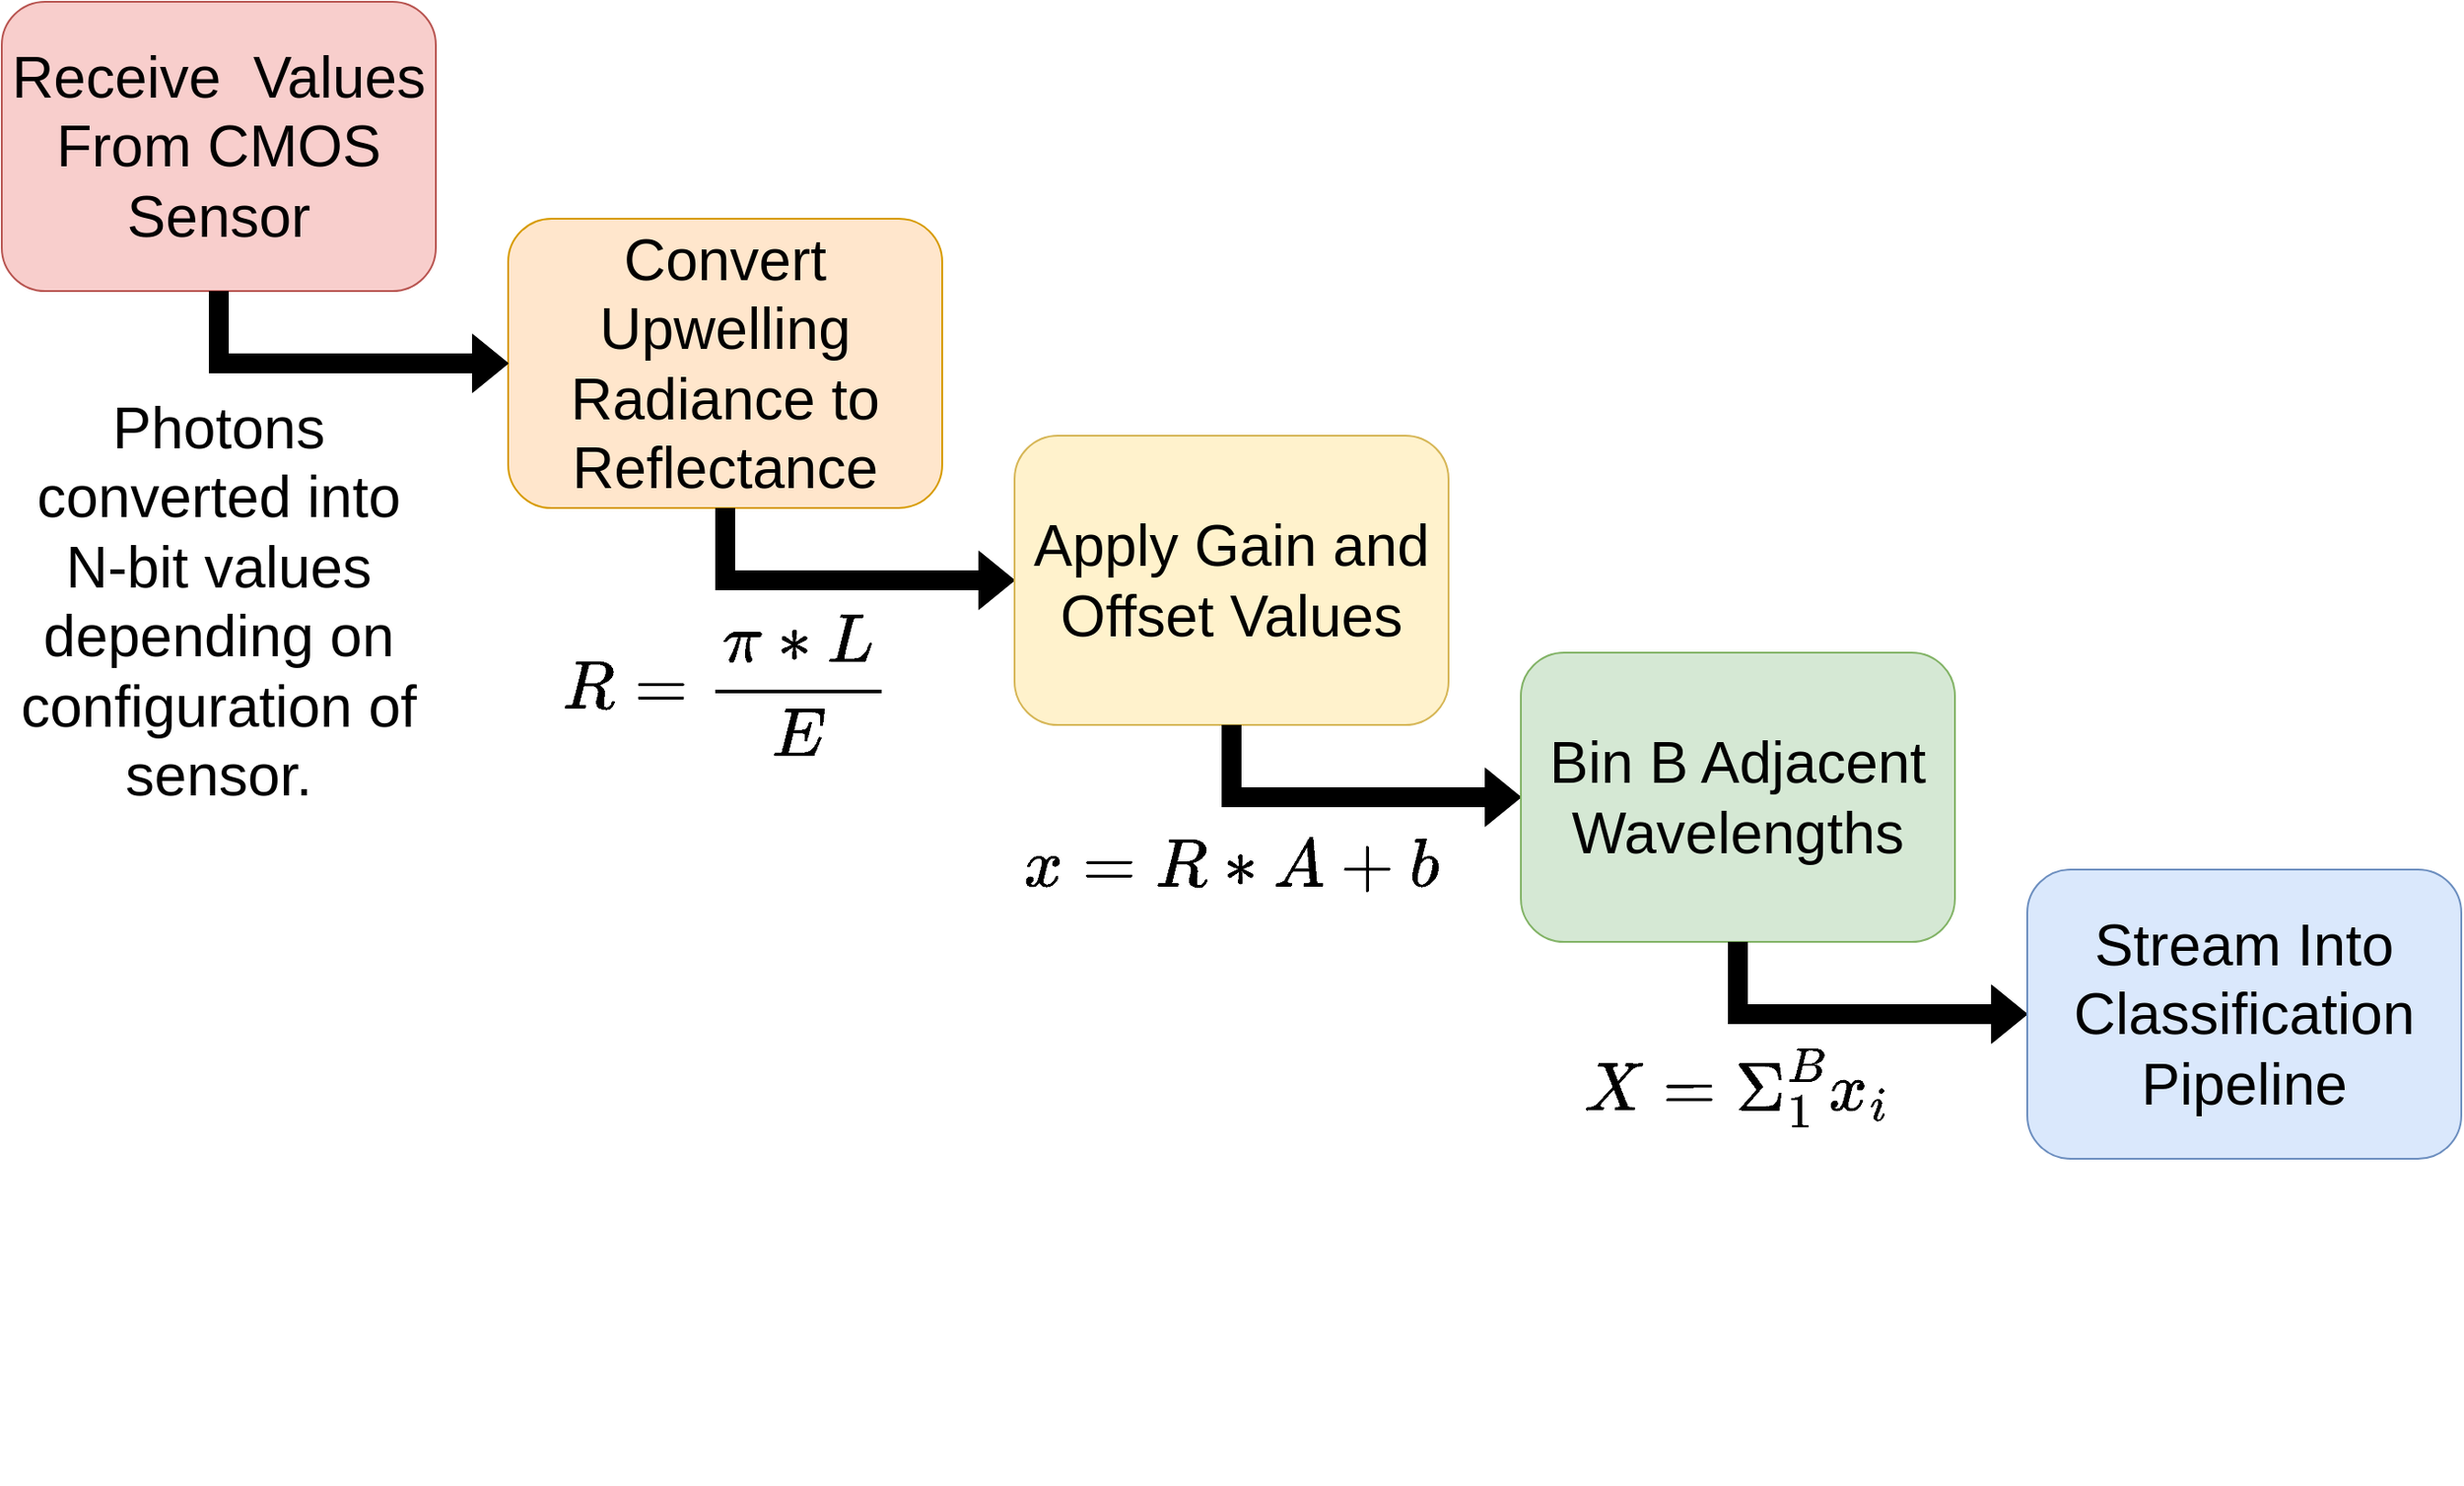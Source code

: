 <mxfile version="28.1.1">
  <diagram name="Page-1" id="-AFErXNe9J7OdYunWK4x">
    <mxGraphModel dx="3281" dy="2628" grid="1" gridSize="10" guides="1" tooltips="1" connect="1" arrows="1" fold="1" page="1" pageScale="1" pageWidth="850" pageHeight="1100" math="1" shadow="0">
      <root>
        <mxCell id="0" />
        <mxCell id="1" parent="0" />
        <mxCell id="zj0fFl8EOxYbujoj9vtz-1" value="Convert Upwelling Radiance to Reflectance" style="rounded=1;whiteSpace=wrap;html=1;fillColor=#ffe6cc;strokeColor=#d79b00;fontSize=32;" parent="1" vertex="1">
          <mxGeometry x="160" y="-40" width="240" height="160" as="geometry" />
        </mxCell>
        <mxCell id="zj0fFl8EOxYbujoj9vtz-10" value="" style="shape=flexArrow;endArrow=classic;html=1;rounded=0;fillColor=#000000;entryX=0;entryY=0.5;entryDx=0;entryDy=0;exitX=0.5;exitY=1;exitDx=0;exitDy=0;" parent="1" target="zj0fFl8EOxYbujoj9vtz-21" edge="1" source="zj0fFl8EOxYbujoj9vtz-1">
          <mxGeometry width="50" height="50" relative="1" as="geometry">
            <mxPoint x="240" y="200" as="sourcePoint" />
            <mxPoint x="440" y="320.0" as="targetPoint" />
            <Array as="points">
              <mxPoint x="280" y="160" />
            </Array>
          </mxGeometry>
        </mxCell>
        <mxCell id="zj0fFl8EOxYbujoj9vtz-21" value="Apply Gain and Offset Values" style="rounded=1;whiteSpace=wrap;html=1;fillColor=#fff2cc;strokeColor=#d6b656;fontSize=32;" parent="1" vertex="1">
          <mxGeometry x="440" y="80" width="240" height="160" as="geometry" />
        </mxCell>
        <mxCell id="zj0fFl8EOxYbujoj9vtz-22" value="" style="shape=flexArrow;endArrow=classic;html=1;rounded=0;fillColor=#000000;entryX=0;entryY=0.5;entryDx=0;entryDy=0;exitX=0.5;exitY=1;exitDx=0;exitDy=0;" parent="1" target="zj0fFl8EOxYbujoj9vtz-24" edge="1" source="zj0fFl8EOxYbujoj9vtz-21">
          <mxGeometry width="50" height="50" relative="1" as="geometry">
            <mxPoint x="560" y="400" as="sourcePoint" />
            <mxPoint x="610" y="520" as="targetPoint" />
            <Array as="points">
              <mxPoint x="560" y="280" />
            </Array>
          </mxGeometry>
        </mxCell>
        <mxCell id="zj0fFl8EOxYbujoj9vtz-24" value="Bin B Adjacent Wavelengths" style="rounded=1;whiteSpace=wrap;html=1;fillColor=#d5e8d4;strokeColor=#82b366;fontSize=32;" parent="1" vertex="1">
          <mxGeometry x="720" y="200" width="240" height="160" as="geometry" />
        </mxCell>
        <mxCell id="zj0fFl8EOxYbujoj9vtz-25" value="" style="shape=flexArrow;endArrow=classic;html=1;rounded=0;fillColor=#000000;entryX=0;entryY=0.5;entryDx=0;entryDy=0;exitX=0.5;exitY=1;exitDx=0;exitDy=0;" parent="1" target="zj0fFl8EOxYbujoj9vtz-27" edge="1" source="zj0fFl8EOxYbujoj9vtz-24">
          <mxGeometry width="50" height="50" relative="1" as="geometry">
            <mxPoint x="480" y="600" as="sourcePoint" />
            <mxPoint x="530" y="720" as="targetPoint" />
            <Array as="points">
              <mxPoint x="840" y="400" />
            </Array>
          </mxGeometry>
        </mxCell>
        <mxCell id="zj0fFl8EOxYbujoj9vtz-27" value="Stream Into Classification Pipeline" style="rounded=1;whiteSpace=wrap;html=1;fillColor=#dae8fc;strokeColor=#6c8ebf;fontSize=32;" parent="1" vertex="1">
          <mxGeometry x="1000" y="320" width="240" height="160" as="geometry" />
        </mxCell>
        <mxCell id="zj0fFl8EOxYbujoj9vtz-31" value="Receive&amp;nbsp; Values From CMOS Sensor" style="rounded=1;whiteSpace=wrap;html=1;fillColor=#f8cecc;strokeColor=#b85450;fontSize=32;" parent="1" vertex="1">
          <mxGeometry x="-120" y="-160" width="240" height="160" as="geometry" />
        </mxCell>
        <mxCell id="zj0fFl8EOxYbujoj9vtz-32" value="" style="shape=flexArrow;endArrow=classic;html=1;rounded=0;fillColor=#000000;entryX=0;entryY=0.5;entryDx=0;entryDy=0;fontSize=15;" parent="1" edge="1" target="zj0fFl8EOxYbujoj9vtz-1">
          <mxGeometry width="50" height="50" relative="1" as="geometry">
            <mxPoint as="sourcePoint" />
            <mxPoint x="40" y="120" as="targetPoint" />
            <Array as="points">
              <mxPoint y="40" />
            </Array>
          </mxGeometry>
        </mxCell>
        <mxCell id="j2OUBfNBOiiI5y0Fi2rB-1" value="Photons converted into N-bit values depending on configuration of sensor." style="text;html=1;align=center;verticalAlign=top;whiteSpace=wrap;rounded=0;fontSize=32;" vertex="1" parent="1">
          <mxGeometry x="-120" y="50" width="240" height="280" as="geometry" />
        </mxCell>
        <mxCell id="j2OUBfNBOiiI5y0Fi2rB-3" value="$$R = \frac{\pi*L}{E}$$" style="text;html=1;align=center;verticalAlign=top;whiteSpace=wrap;rounded=0;fontSize=32;" vertex="1" parent="1">
          <mxGeometry x="160" y="140" width="240" height="100" as="geometry" />
        </mxCell>
        <mxCell id="j2OUBfNBOiiI5y0Fi2rB-4" value="$$x = R*A + b$$" style="text;html=1;align=center;verticalAlign=top;whiteSpace=wrap;rounded=0;fontSize=32;" vertex="1" parent="1">
          <mxGeometry x="440" y="260" width="240" height="190" as="geometry" />
        </mxCell>
        <mxCell id="j2OUBfNBOiiI5y0Fi2rB-5" value="$$X = \Sigma_1^{B}x_i$$" style="text;html=1;align=center;verticalAlign=top;whiteSpace=wrap;rounded=0;fontSize=32;" vertex="1" parent="1">
          <mxGeometry x="720" y="380" width="240" height="280" as="geometry" />
        </mxCell>
      </root>
    </mxGraphModel>
  </diagram>
</mxfile>
